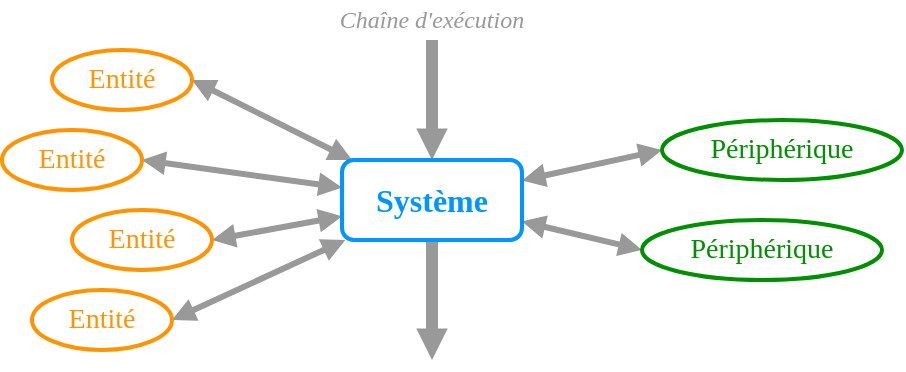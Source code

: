 <mxfile version="10.6.0" type="device"><diagram id="2nCvgTHXfhHl3JjafEmt" name="Page-1"><mxGraphModel dx="758" dy="476" grid="1" gridSize="10" guides="1" tooltips="1" connect="1" arrows="1" fold="1" page="1" pageScale="1" pageWidth="827" pageHeight="1169" math="0" shadow="0"><root><mxCell id="0"/><mxCell id="1" parent="0"/><mxCell id="92T6V0LvVxbK9H2Q3tST-6" style="rounded=0;orthogonalLoop=1;jettySize=auto;html=1;fontFamily=Verdana;fontSize=14;strokeWidth=3;endArrow=block;endFill=1;startArrow=block;startFill=1;endSize=4;startSize=4;entryX=1;entryY=0.5;entryDx=0;entryDy=0;strokeColor=#999999;" parent="1" source="92T6V0LvVxbK9H2Q3tST-1" target="92T6V0LvVxbK9H2Q3tST-2" edge="1"><mxGeometry relative="1" as="geometry"/></mxCell><mxCell id="92T6V0LvVxbK9H2Q3tST-7" style="edgeStyle=none;rounded=0;orthogonalLoop=1;jettySize=auto;html=1;startArrow=block;startFill=1;endArrow=block;endFill=1;strokeWidth=3;fontFamily=Verdana;fontSize=14;endSize=4;startSize=4;entryX=1;entryY=0.5;entryDx=0;entryDy=0;strokeColor=#999999;" parent="1" source="92T6V0LvVxbK9H2Q3tST-1" target="92T6V0LvVxbK9H2Q3tST-3" edge="1"><mxGeometry relative="1" as="geometry"/></mxCell><mxCell id="92T6V0LvVxbK9H2Q3tST-8" style="edgeStyle=none;rounded=0;orthogonalLoop=1;jettySize=auto;html=1;startArrow=block;startFill=1;endArrow=block;endFill=1;strokeWidth=3;fontFamily=Verdana;fontSize=14;endSize=4;startSize=4;entryX=1;entryY=0.5;entryDx=0;entryDy=0;strokeColor=#999999;" parent="1" source="92T6V0LvVxbK9H2Q3tST-1" target="92T6V0LvVxbK9H2Q3tST-4" edge="1"><mxGeometry relative="1" as="geometry"/></mxCell><mxCell id="92T6V0LvVxbK9H2Q3tST-9" style="edgeStyle=none;rounded=0;orthogonalLoop=1;jettySize=auto;html=1;startArrow=block;startFill=1;endArrow=block;endFill=1;strokeWidth=3;fontFamily=Verdana;fontSize=14;endSize=4;startSize=4;entryX=1;entryY=0.5;entryDx=0;entryDy=0;strokeColor=#999999;" parent="1" source="92T6V0LvVxbK9H2Q3tST-1" target="92T6V0LvVxbK9H2Q3tST-5" edge="1"><mxGeometry relative="1" as="geometry"/></mxCell><mxCell id="92T6V0LvVxbK9H2Q3tST-12" style="edgeStyle=none;rounded=0;orthogonalLoop=1;jettySize=auto;html=1;startArrow=block;startFill=1;startSize=4;endArrow=block;endFill=1;endSize=4;strokeWidth=3;fontFamily=Verdana;fontSize=14;entryX=0;entryY=0.5;entryDx=0;entryDy=0;strokeColor=#999999;" parent="1" source="92T6V0LvVxbK9H2Q3tST-1" target="92T6V0LvVxbK9H2Q3tST-10" edge="1"><mxGeometry relative="1" as="geometry"/></mxCell><mxCell id="92T6V0LvVxbK9H2Q3tST-13" style="edgeStyle=none;rounded=0;orthogonalLoop=1;jettySize=auto;html=1;startArrow=block;startFill=1;startSize=4;endArrow=block;endFill=1;endSize=4;strokeWidth=3;fontFamily=Verdana;fontSize=14;entryX=0;entryY=0.5;entryDx=0;entryDy=0;strokeColor=#999999;" parent="1" source="92T6V0LvVxbK9H2Q3tST-1" target="92T6V0LvVxbK9H2Q3tST-11" edge="1"><mxGeometry relative="1" as="geometry"/></mxCell><mxCell id="92T6V0LvVxbK9H2Q3tST-14" style="edgeStyle=none;rounded=0;orthogonalLoop=1;jettySize=auto;html=1;startArrow=none;startFill=0;startSize=4;endArrow=block;endFill=1;endSize=0;strokeWidth=6;fontFamily=Verdana;fontSize=14;strokeColor=#999999;" parent="1" source="92T6V0LvVxbK9H2Q3tST-1" edge="1"><mxGeometry relative="1" as="geometry"><mxPoint x="325" y="260" as="targetPoint"/></mxGeometry></mxCell><mxCell id="92T6V0LvVxbK9H2Q3tST-15" style="edgeStyle=none;rounded=0;orthogonalLoop=1;jettySize=auto;html=1;startArrow=block;startFill=1;startSize=0;endArrow=none;endFill=0;endSize=4;strokeWidth=6;fontFamily=Verdana;fontSize=14;strokeColor=#999999;" parent="1" source="92T6V0LvVxbK9H2Q3tST-1" edge="1"><mxGeometry relative="1" as="geometry"><mxPoint x="325" y="100" as="targetPoint"/></mxGeometry></mxCell><mxCell id="92T6V0LvVxbK9H2Q3tST-1" value="Système" style="rounded=1;whiteSpace=wrap;html=1;fontSize=16;fontFamily=Verdana;strokeWidth=2;fontStyle=1;fontColor=#0096FF;strokeColor=#0096FF;" parent="1" vertex="1"><mxGeometry x="280" y="160" width="90" height="40" as="geometry"/></mxCell><mxCell id="92T6V0LvVxbK9H2Q3tST-2" value="Entité" style="ellipse;whiteSpace=wrap;html=1;rounded=1;strokeWidth=2;fontFamily=Verdana;fontSize=14;strokeColor=#FF9300;fontColor=#FF9300;" parent="1" vertex="1"><mxGeometry x="135" y="105" width="70" height="30" as="geometry"/></mxCell><mxCell id="92T6V0LvVxbK9H2Q3tST-3" value="Entité" style="ellipse;whiteSpace=wrap;html=1;rounded=1;strokeWidth=2;fontFamily=Verdana;fontSize=14;strokeColor=#FF9300;fontColor=#FF9300;" parent="1" vertex="1"><mxGeometry x="110" y="145" width="70" height="30" as="geometry"/></mxCell><mxCell id="92T6V0LvVxbK9H2Q3tST-4" value="Entité" style="ellipse;whiteSpace=wrap;html=1;rounded=1;strokeWidth=2;fontFamily=Verdana;fontSize=14;strokeColor=#FF9300;fontColor=#FF9300;" parent="1" vertex="1"><mxGeometry x="145" y="185" width="70" height="30" as="geometry"/></mxCell><mxCell id="92T6V0LvVxbK9H2Q3tST-5" value="Entité" style="ellipse;whiteSpace=wrap;html=1;rounded=1;strokeWidth=2;fontFamily=Verdana;fontSize=14;strokeColor=#FF9300;fontColor=#FF9300;" parent="1" vertex="1"><mxGeometry x="125" y="225" width="70" height="30" as="geometry"/></mxCell><mxCell id="92T6V0LvVxbK9H2Q3tST-10" value="Périphérique" style="ellipse;whiteSpace=wrap;html=1;rounded=1;strokeWidth=2;fontFamily=Verdana;fontSize=14;fontColor=#008F00;strokeColor=#008F00;" parent="1" vertex="1"><mxGeometry x="440" y="140" width="120" height="30" as="geometry"/></mxCell><mxCell id="92T6V0LvVxbK9H2Q3tST-11" value="Périphérique" style="ellipse;whiteSpace=wrap;html=1;rounded=1;strokeWidth=2;fontFamily=Verdana;fontSize=14;fontColor=#008F00;strokeColor=#008F00;" parent="1" vertex="1"><mxGeometry x="430" y="190" width="120" height="30" as="geometry"/></mxCell><mxCell id="92T6V0LvVxbK9H2Q3tST-16" value="Chaîne d'exécution" style="text;html=1;strokeColor=none;fillColor=none;align=center;verticalAlign=middle;whiteSpace=wrap;rounded=0;fontFamily=Verdana;fontSize=12;fontStyle=2;fontColor=#999999;" parent="1" vertex="1"><mxGeometry x="255" y="80" width="140" height="20" as="geometry"/></mxCell></root></mxGraphModel></diagram></mxfile>